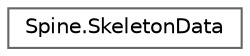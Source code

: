 digraph "类继承关系图"
{
 // LATEX_PDF_SIZE
  bgcolor="transparent";
  edge [fontname=Helvetica,fontsize=10,labelfontname=Helvetica,labelfontsize=10];
  node [fontname=Helvetica,fontsize=10,shape=box,height=0.2,width=0.4];
  rankdir="LR";
  Node0 [id="Node000000",label="Spine.SkeletonData",height=0.2,width=0.4,color="grey40", fillcolor="white", style="filled",URL="$class_spine_1_1_skeleton_data.html",tooltip="Stores the setup pose and all of the stateless data for a skeleton."];
}
